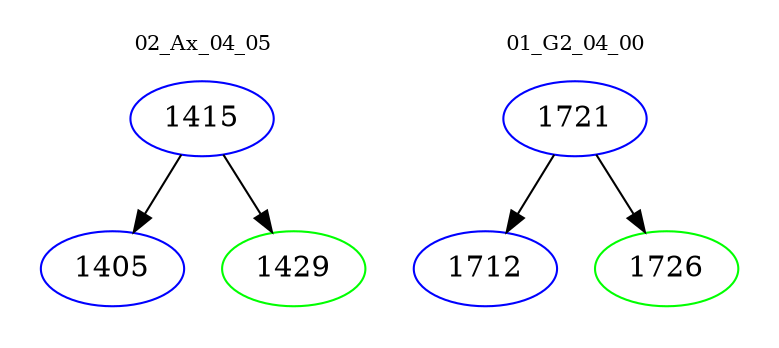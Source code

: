 digraph{
subgraph cluster_0 {
color = white
label = "02_Ax_04_05";
fontsize=10;
T0_1415 [label="1415", color="blue"]
T0_1415 -> T0_1405 [color="black"]
T0_1405 [label="1405", color="blue"]
T0_1415 -> T0_1429 [color="black"]
T0_1429 [label="1429", color="green"]
}
subgraph cluster_1 {
color = white
label = "01_G2_04_00";
fontsize=10;
T1_1721 [label="1721", color="blue"]
T1_1721 -> T1_1712 [color="black"]
T1_1712 [label="1712", color="blue"]
T1_1721 -> T1_1726 [color="black"]
T1_1726 [label="1726", color="green"]
}
}
